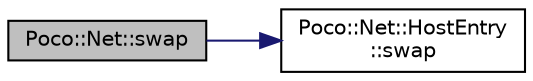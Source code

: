 digraph "Poco::Net::swap"
{
 // LATEX_PDF_SIZE
  edge [fontname="Helvetica",fontsize="10",labelfontname="Helvetica",labelfontsize="10"];
  node [fontname="Helvetica",fontsize="10",shape=record];
  rankdir="LR";
  Node1 [label="Poco::Net::swap",height=0.2,width=0.4,color="black", fillcolor="grey75", style="filled", fontcolor="black",tooltip=" "];
  Node1 -> Node2 [color="midnightblue",fontsize="10",style="solid"];
  Node2 [label="Poco::Net::HostEntry\l::swap",height=0.2,width=0.4,color="black", fillcolor="white", style="filled",URL="$classPoco_1_1Net_1_1HostEntry.html#a2eb0828be6ea794061d891590fdb0c47",tooltip="Assigns another HostEntry."];
}
